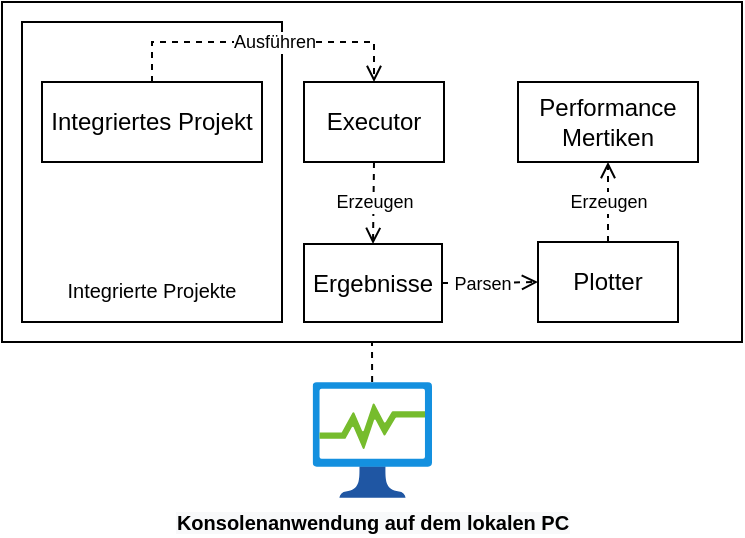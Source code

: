 <mxfile version="16.1.2" type="device"><diagram id="QnjKpPx2Ygs-rL03Jl_y" name="Seite-1"><mxGraphModel dx="1102" dy="857" grid="1" gridSize="10" guides="1" tooltips="1" connect="1" arrows="1" fold="1" page="1" pageScale="1" pageWidth="827" pageHeight="1169" math="0" shadow="0"><root><mxCell id="0"/><mxCell id="1" parent="0"/><mxCell id="fIjwY6SKOknMv9MWGT7K-28" value="" style="rounded=0;whiteSpace=wrap;html=1;fillColor=none;" parent="1" vertex="1"><mxGeometry x="10" y="10" width="370" height="170" as="geometry"/></mxCell><mxCell id="fIjwY6SKOknMv9MWGT7K-29" value="&lt;b style=&quot;font-size: 10px; background-color: rgb(248, 249, 250);&quot;&gt;Konsolenanwendung auf dem lokalen PC&lt;/b&gt;" style="aspect=fixed;html=1;points=[];align=center;image;fontSize=10;image=img/lib/azure2/general/Process_Explorer.svg;fontStyle=1" parent="1" vertex="1"><mxGeometry x="165.33" y="200" width="59.67" height="57.97" as="geometry"/></mxCell><mxCell id="fIjwY6SKOknMv9MWGT7K-30" value="" style="rounded=0;whiteSpace=wrap;html=1;fillColor=none;" parent="1" vertex="1"><mxGeometry x="20" y="20" width="130" height="150" as="geometry"/></mxCell><mxCell id="fIjwY6SKOknMv9MWGT7K-31" style="edgeStyle=orthogonalEdgeStyle;rounded=0;orthogonalLoop=1;jettySize=auto;html=1;entryX=0;entryY=0.5;entryDx=0;entryDy=0;dashed=1;fontSize=13;endArrow=open;endFill=0;" parent="1" source="fIjwY6SKOknMv9MWGT7K-33" target="fIjwY6SKOknMv9MWGT7K-41" edge="1"><mxGeometry relative="1" as="geometry"/></mxCell><mxCell id="fIjwY6SKOknMv9MWGT7K-32" value="Parsen" style="edgeLabel;html=1;align=center;verticalAlign=middle;resizable=0;points=[];fontSize=9;" parent="fIjwY6SKOknMv9MWGT7K-31" vertex="1" connectable="0"><mxGeometry x="-0.183" relative="1" as="geometry"><mxPoint as="offset"/></mxGeometry></mxCell><mxCell id="fIjwY6SKOknMv9MWGT7K-33" value="Ergebnisse" style="rounded=0;whiteSpace=wrap;html=1;fillColor=none;" parent="1" vertex="1"><mxGeometry x="161" y="131" width="69" height="39" as="geometry"/></mxCell><mxCell id="fIjwY6SKOknMv9MWGT7K-34" value="Integrierte Projekte" style="text;html=1;strokeColor=none;fillColor=none;align=center;verticalAlign=middle;whiteSpace=wrap;rounded=0;fontSize=10;" parent="1" vertex="1"><mxGeometry x="20" y="139" width="130" height="30" as="geometry"/></mxCell><mxCell id="fIjwY6SKOknMv9MWGT7K-35" value="Integriertes Projekt" style="rounded=0;whiteSpace=wrap;html=1;fillColor=none;" parent="1" vertex="1"><mxGeometry x="30" y="50" width="110" height="40" as="geometry"/></mxCell><mxCell id="fIjwY6SKOknMv9MWGT7K-36" value="Executor" style="rounded=0;whiteSpace=wrap;html=1;fillColor=none;" parent="1" vertex="1"><mxGeometry x="161" y="50" width="70" height="40" as="geometry"/></mxCell><mxCell id="fIjwY6SKOknMv9MWGT7K-37" value="" style="endArrow=open;dashed=1;html=1;rounded=0;fontSize=13;exitX=0.5;exitY=1;exitDx=0;exitDy=0;entryX=0.5;entryY=0;entryDx=0;entryDy=0;endFill=0;" parent="1" source="fIjwY6SKOknMv9MWGT7K-36" target="fIjwY6SKOknMv9MWGT7K-33" edge="1"><mxGeometry width="50" height="50" relative="1" as="geometry"><mxPoint x="260" y="130" as="sourcePoint"/><mxPoint x="310" y="80" as="targetPoint"/></mxGeometry></mxCell><mxCell id="fIjwY6SKOknMv9MWGT7K-38" value="Erzeugen" style="edgeLabel;html=1;align=center;verticalAlign=middle;resizable=0;points=[];fontSize=9;" parent="fIjwY6SKOknMv9MWGT7K-37" vertex="1" connectable="0"><mxGeometry x="0.585" relative="1" as="geometry"><mxPoint y="-13" as="offset"/></mxGeometry></mxCell><mxCell id="fIjwY6SKOknMv9MWGT7K-39" value="" style="endArrow=open;dashed=1;html=1;rounded=0;fontSize=13;exitX=0.5;exitY=0;exitDx=0;exitDy=0;entryX=0.5;entryY=0;entryDx=0;entryDy=0;endFill=0;" parent="1" source="fIjwY6SKOknMv9MWGT7K-35" target="fIjwY6SKOknMv9MWGT7K-36" edge="1"><mxGeometry width="50" height="50" relative="1" as="geometry"><mxPoint x="210" y="180" as="sourcePoint"/><mxPoint x="260" y="130" as="targetPoint"/><Array as="points"><mxPoint x="85" y="30"/><mxPoint x="196" y="30"/></Array></mxGeometry></mxCell><mxCell id="fIjwY6SKOknMv9MWGT7K-40" value="Ausführen" style="edgeLabel;html=1;align=center;verticalAlign=middle;resizable=0;points=[];fontSize=9;" parent="fIjwY6SKOknMv9MWGT7K-39" vertex="1" connectable="0"><mxGeometry x="0.076" relative="1" as="geometry"><mxPoint as="offset"/></mxGeometry></mxCell><mxCell id="fIjwY6SKOknMv9MWGT7K-41" value="Plotter" style="rounded=0;whiteSpace=wrap;html=1;fillColor=none;" parent="1" vertex="1"><mxGeometry x="278" y="130" width="70" height="40" as="geometry"/></mxCell><mxCell id="fIjwY6SKOknMv9MWGT7K-42" value="Performance&lt;br&gt;Mertiken" style="rounded=0;whiteSpace=wrap;html=1;fillColor=none;" parent="1" vertex="1"><mxGeometry x="268" y="50" width="90" height="40" as="geometry"/></mxCell><mxCell id="fIjwY6SKOknMv9MWGT7K-43" value="" style="endArrow=open;dashed=1;html=1;rounded=0;fontSize=13;exitX=0.5;exitY=0;exitDx=0;exitDy=0;entryX=0.5;entryY=1;entryDx=0;entryDy=0;endFill=0;" parent="1" source="fIjwY6SKOknMv9MWGT7K-41" target="fIjwY6SKOknMv9MWGT7K-42" edge="1"><mxGeometry width="50" height="50" relative="1" as="geometry"><mxPoint x="206" y="100" as="sourcePoint"/><mxPoint x="205.5" y="141" as="targetPoint"/></mxGeometry></mxCell><mxCell id="fIjwY6SKOknMv9MWGT7K-44" value="Erzeugen" style="edgeLabel;html=1;align=center;verticalAlign=middle;resizable=0;points=[];fontSize=9;" parent="fIjwY6SKOknMv9MWGT7K-43" vertex="1" connectable="0"><mxGeometry x="0.585" relative="1" as="geometry"><mxPoint y="11" as="offset"/></mxGeometry></mxCell><mxCell id="fIjwY6SKOknMv9MWGT7K-45" value="" style="endArrow=none;dashed=1;html=1;rounded=0;fontSize=10;entryX=0.5;entryY=1;entryDx=0;entryDy=0;" parent="1" source="fIjwY6SKOknMv9MWGT7K-29" target="fIjwY6SKOknMv9MWGT7K-28" edge="1"><mxGeometry width="50" height="50" relative="1" as="geometry"><mxPoint x="80" y="350" as="sourcePoint"/><mxPoint x="130" y="300" as="targetPoint"/></mxGeometry></mxCell></root></mxGraphModel></diagram></mxfile>